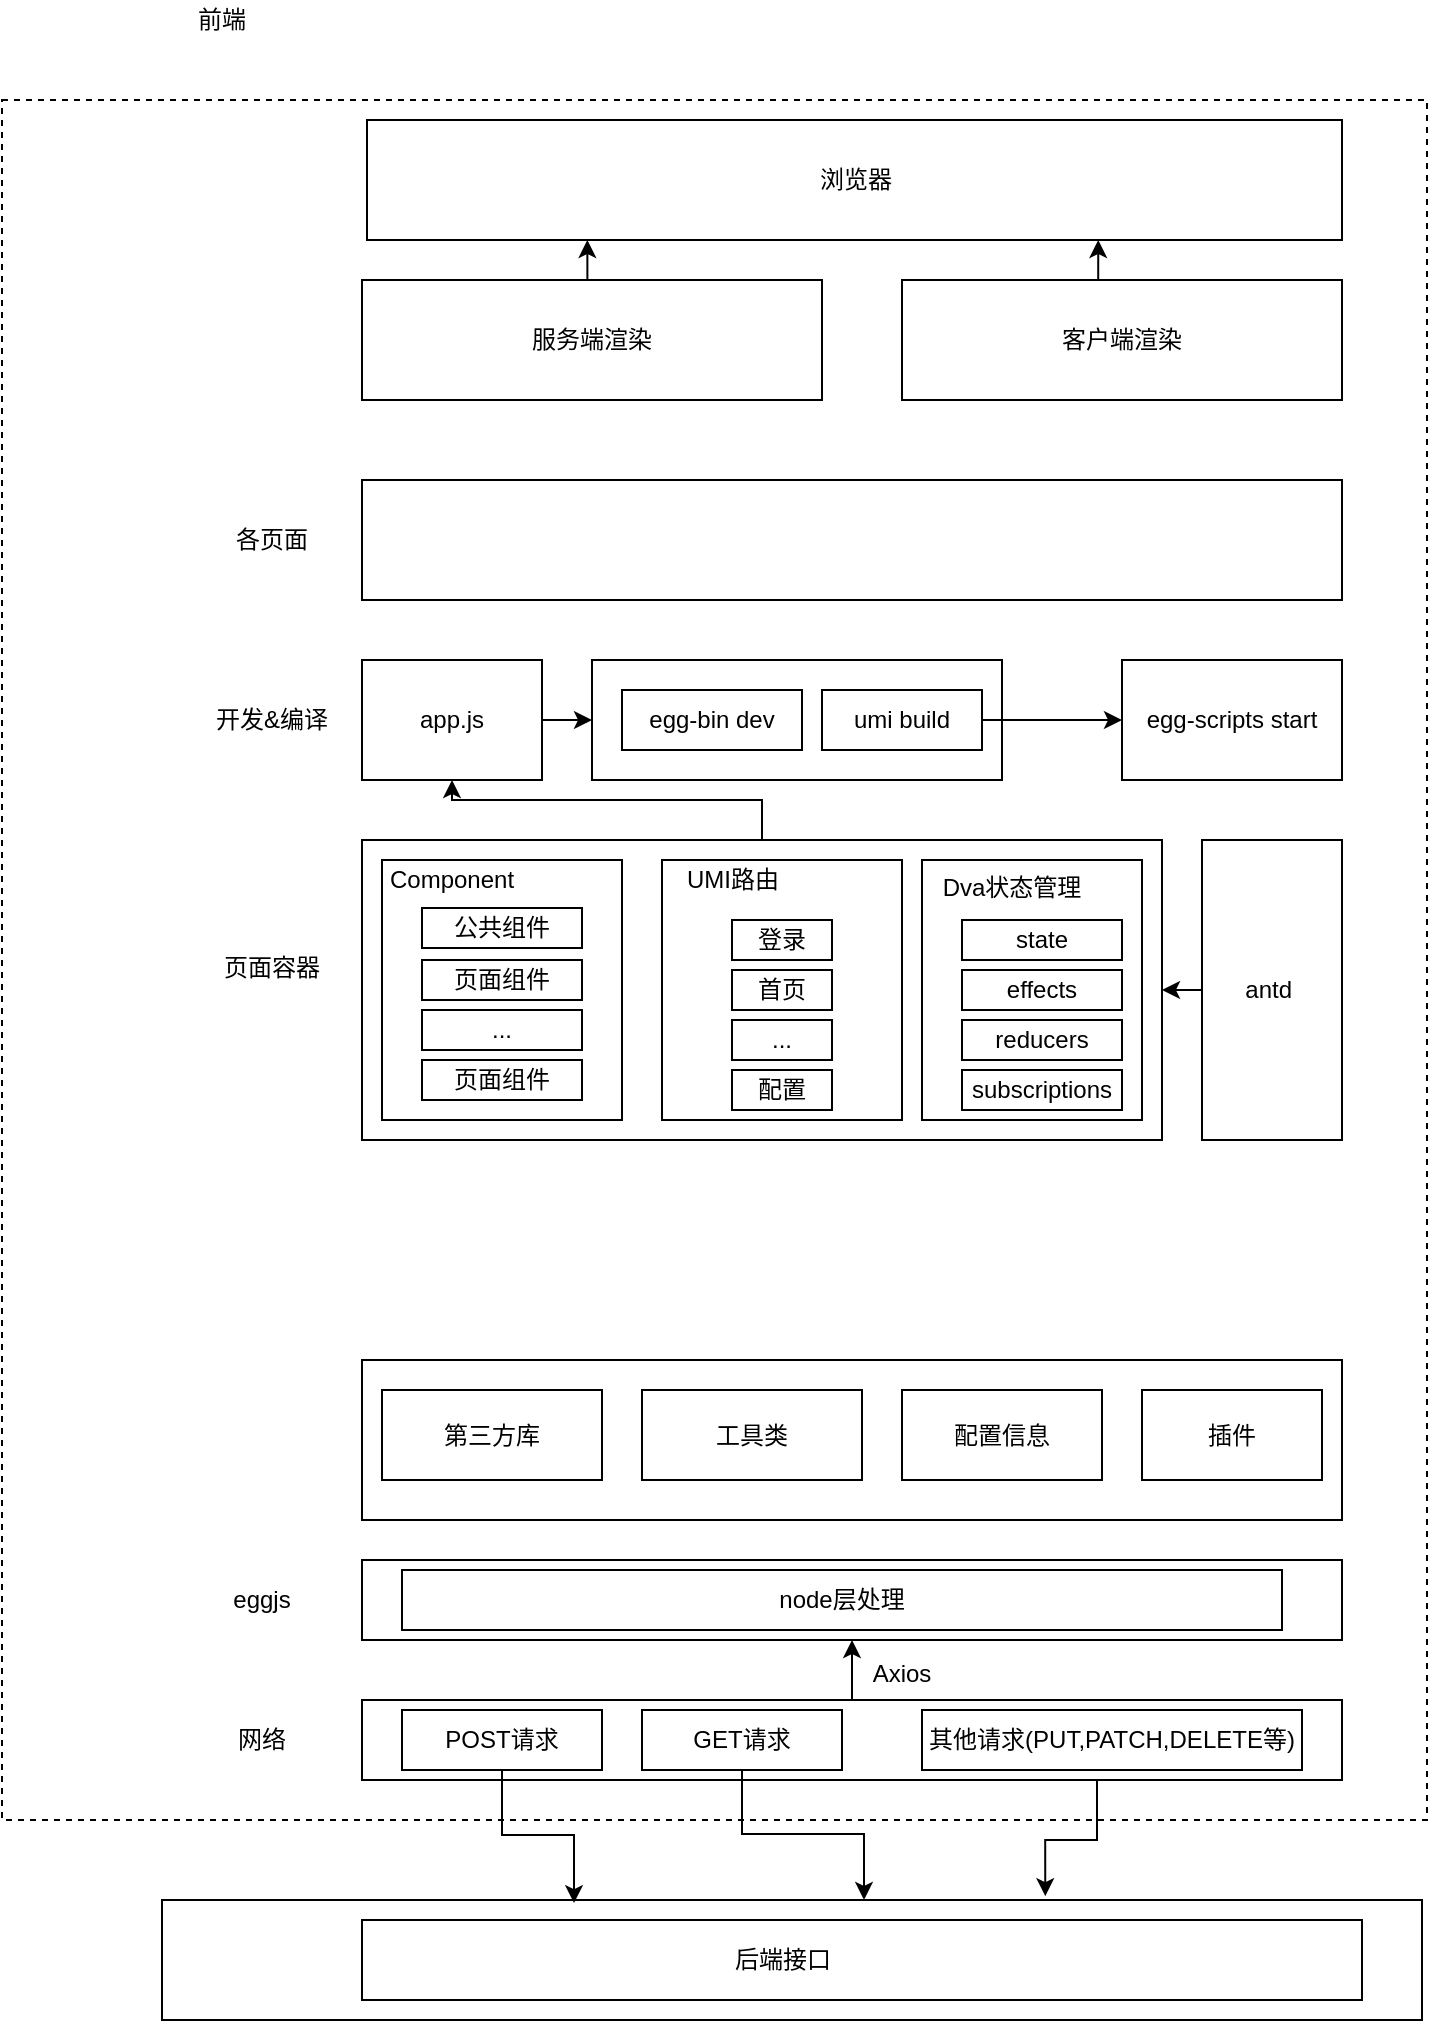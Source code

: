 <mxfile version="14.9.3" type="github">
  <diagram id="R5d1Z3BQt2HOlfXYR7gw" name="第 1 页">
    <mxGraphModel dx="868" dy="537" grid="1" gridSize="10" guides="1" tooltips="1" connect="1" arrows="1" fold="1" page="1" pageScale="1" pageWidth="827" pageHeight="1169" math="0" shadow="0">
      <root>
        <mxCell id="0" />
        <mxCell id="1" parent="0" />
        <mxCell id="-DP2T5iKThtB0EdcRXBg-2" value="" style="rounded=0;whiteSpace=wrap;html=1;dashed=1;" parent="1" vertex="1">
          <mxGeometry x="40" y="90" width="712.5" height="860" as="geometry" />
        </mxCell>
        <mxCell id="-DP2T5iKThtB0EdcRXBg-3" value="" style="rounded=0;whiteSpace=wrap;html=1;" parent="1" vertex="1">
          <mxGeometry x="120" y="990" width="630" height="60" as="geometry" />
        </mxCell>
        <mxCell id="-DP2T5iKThtB0EdcRXBg-4" value="" style="rounded=0;whiteSpace=wrap;html=1;" parent="1" vertex="1">
          <mxGeometry x="220" y="1000" width="500" height="40" as="geometry" />
        </mxCell>
        <mxCell id="-DP2T5iKThtB0EdcRXBg-5" value="后端接口" style="text;html=1;align=center;verticalAlign=middle;resizable=0;points=[];autosize=1;strokeColor=none;" parent="1" vertex="1">
          <mxGeometry x="400" y="1010" width="60" height="20" as="geometry" />
        </mxCell>
        <mxCell id="-DP2T5iKThtB0EdcRXBg-6" value="前端" style="text;html=1;strokeColor=none;fillColor=none;align=center;verticalAlign=middle;whiteSpace=wrap;rounded=0;" parent="1" vertex="1">
          <mxGeometry x="130" y="40" width="40" height="20" as="geometry" />
        </mxCell>
        <mxCell id="-DP2T5iKThtB0EdcRXBg-19" style="edgeStyle=orthogonalEdgeStyle;rounded=0;orthogonalLoop=1;jettySize=auto;html=1;exitX=0.75;exitY=1;exitDx=0;exitDy=0;entryX=0.701;entryY=-0.032;entryDx=0;entryDy=0;entryPerimeter=0;" parent="1" source="-DP2T5iKThtB0EdcRXBg-7" target="-DP2T5iKThtB0EdcRXBg-3" edge="1">
          <mxGeometry relative="1" as="geometry" />
        </mxCell>
        <mxCell id="-DP2T5iKThtB0EdcRXBg-23" style="edgeStyle=orthogonalEdgeStyle;rounded=0;orthogonalLoop=1;jettySize=auto;html=1;exitX=0.5;exitY=0;exitDx=0;exitDy=0;entryX=0.5;entryY=1;entryDx=0;entryDy=0;" parent="1" source="-DP2T5iKThtB0EdcRXBg-7" target="-DP2T5iKThtB0EdcRXBg-20" edge="1">
          <mxGeometry relative="1" as="geometry" />
        </mxCell>
        <mxCell id="-DP2T5iKThtB0EdcRXBg-7" value="" style="rounded=0;whiteSpace=wrap;html=1;" parent="1" vertex="1">
          <mxGeometry x="220" y="890" width="490" height="40" as="geometry" />
        </mxCell>
        <mxCell id="-DP2T5iKThtB0EdcRXBg-8" value="网络" style="text;html=1;strokeColor=none;fillColor=none;align=center;verticalAlign=middle;whiteSpace=wrap;rounded=0;" parent="1" vertex="1">
          <mxGeometry x="150" y="900" width="40" height="20" as="geometry" />
        </mxCell>
        <mxCell id="-DP2T5iKThtB0EdcRXBg-13" style="edgeStyle=orthogonalEdgeStyle;rounded=0;orthogonalLoop=1;jettySize=auto;html=1;exitX=0.5;exitY=1;exitDx=0;exitDy=0;entryX=0.327;entryY=0.026;entryDx=0;entryDy=0;entryPerimeter=0;" parent="1" source="-DP2T5iKThtB0EdcRXBg-11" target="-DP2T5iKThtB0EdcRXBg-3" edge="1">
          <mxGeometry relative="1" as="geometry" />
        </mxCell>
        <mxCell id="-DP2T5iKThtB0EdcRXBg-11" value="POST请求" style="rounded=0;whiteSpace=wrap;html=1;" parent="1" vertex="1">
          <mxGeometry x="240" y="895" width="100" height="30" as="geometry" />
        </mxCell>
        <mxCell id="-DP2T5iKThtB0EdcRXBg-14" style="edgeStyle=orthogonalEdgeStyle;rounded=0;orthogonalLoop=1;jettySize=auto;html=1;exitX=0.5;exitY=1;exitDx=0;exitDy=0;" parent="1" source="-DP2T5iKThtB0EdcRXBg-12" edge="1">
          <mxGeometry relative="1" as="geometry">
            <mxPoint x="471" y="990" as="targetPoint" />
            <Array as="points">
              <mxPoint x="410" y="957" />
              <mxPoint x="471" y="957" />
            </Array>
          </mxGeometry>
        </mxCell>
        <mxCell id="-DP2T5iKThtB0EdcRXBg-12" value="GET请求" style="rounded=0;whiteSpace=wrap;html=1;" parent="1" vertex="1">
          <mxGeometry x="360" y="895" width="100" height="30" as="geometry" />
        </mxCell>
        <mxCell id="-DP2T5iKThtB0EdcRXBg-18" value="其他请求(PUT,PATCH,DELETE等)" style="rounded=0;whiteSpace=wrap;html=1;" parent="1" vertex="1">
          <mxGeometry x="500" y="895" width="190" height="30" as="geometry" />
        </mxCell>
        <mxCell id="-DP2T5iKThtB0EdcRXBg-20" value="" style="rounded=0;whiteSpace=wrap;html=1;" parent="1" vertex="1">
          <mxGeometry x="220" y="820" width="490" height="40" as="geometry" />
        </mxCell>
        <mxCell id="-DP2T5iKThtB0EdcRXBg-21" value="eggjs" style="text;html=1;strokeColor=none;fillColor=none;align=center;verticalAlign=middle;whiteSpace=wrap;rounded=0;" parent="1" vertex="1">
          <mxGeometry x="150" y="830" width="40" height="20" as="geometry" />
        </mxCell>
        <mxCell id="-DP2T5iKThtB0EdcRXBg-24" value="Axios" style="text;html=1;strokeColor=none;fillColor=none;align=center;verticalAlign=middle;whiteSpace=wrap;rounded=0;" parent="1" vertex="1">
          <mxGeometry x="470" y="867" width="40" height="20" as="geometry" />
        </mxCell>
        <mxCell id="aG-Vg8CzqbAMqB_nOfVe-37" style="edgeStyle=orthogonalEdgeStyle;rounded=0;orthogonalLoop=1;jettySize=auto;html=1;exitX=0.5;exitY=0;exitDx=0;exitDy=0;entryX=0.5;entryY=1;entryDx=0;entryDy=0;" edge="1" parent="1" source="aG-Vg8CzqbAMqB_nOfVe-1" target="aG-Vg8CzqbAMqB_nOfVe-32">
          <mxGeometry relative="1" as="geometry" />
        </mxCell>
        <mxCell id="aG-Vg8CzqbAMqB_nOfVe-1" value="" style="rounded=0;whiteSpace=wrap;html=1;" vertex="1" parent="1">
          <mxGeometry x="220" y="460" width="400" height="150" as="geometry" />
        </mxCell>
        <mxCell id="aG-Vg8CzqbAMqB_nOfVe-4" style="edgeStyle=orthogonalEdgeStyle;rounded=0;orthogonalLoop=1;jettySize=auto;html=1;exitX=0;exitY=0.5;exitDx=0;exitDy=0;entryX=1;entryY=0.5;entryDx=0;entryDy=0;" edge="1" parent="1" source="aG-Vg8CzqbAMqB_nOfVe-2" target="aG-Vg8CzqbAMqB_nOfVe-1">
          <mxGeometry relative="1" as="geometry" />
        </mxCell>
        <mxCell id="aG-Vg8CzqbAMqB_nOfVe-2" value="antd&amp;nbsp;" style="rounded=0;whiteSpace=wrap;html=1;" vertex="1" parent="1">
          <mxGeometry x="640" y="460" width="70" height="150" as="geometry" />
        </mxCell>
        <mxCell id="aG-Vg8CzqbAMqB_nOfVe-5" value="" style="rounded=0;whiteSpace=wrap;html=1;" vertex="1" parent="1">
          <mxGeometry x="230" y="470" width="120" height="130" as="geometry" />
        </mxCell>
        <mxCell id="aG-Vg8CzqbAMqB_nOfVe-6" value="Component" style="text;html=1;strokeColor=none;fillColor=none;align=center;verticalAlign=middle;whiteSpace=wrap;rounded=0;" vertex="1" parent="1">
          <mxGeometry x="240" y="470" width="50" height="20" as="geometry" />
        </mxCell>
        <mxCell id="aG-Vg8CzqbAMqB_nOfVe-8" value="" style="rounded=0;whiteSpace=wrap;html=1;" vertex="1" parent="1">
          <mxGeometry x="370" y="470" width="120" height="130" as="geometry" />
        </mxCell>
        <mxCell id="aG-Vg8CzqbAMqB_nOfVe-10" value="UMI路由" style="text;html=1;align=center;verticalAlign=middle;resizable=0;points=[];autosize=1;strokeColor=none;" vertex="1" parent="1">
          <mxGeometry x="375" y="470" width="60" height="20" as="geometry" />
        </mxCell>
        <mxCell id="aG-Vg8CzqbAMqB_nOfVe-11" value="登录" style="rounded=0;whiteSpace=wrap;html=1;" vertex="1" parent="1">
          <mxGeometry x="405" y="500" width="50" height="20" as="geometry" />
        </mxCell>
        <mxCell id="aG-Vg8CzqbAMqB_nOfVe-12" value="首页" style="rounded=0;whiteSpace=wrap;html=1;" vertex="1" parent="1">
          <mxGeometry x="405" y="525" width="50" height="20" as="geometry" />
        </mxCell>
        <mxCell id="aG-Vg8CzqbAMqB_nOfVe-17" value="..." style="rounded=0;whiteSpace=wrap;html=1;" vertex="1" parent="1">
          <mxGeometry x="405" y="550" width="50" height="20" as="geometry" />
        </mxCell>
        <mxCell id="aG-Vg8CzqbAMqB_nOfVe-19" value="配置" style="rounded=0;whiteSpace=wrap;html=1;" vertex="1" parent="1">
          <mxGeometry x="405" y="575" width="50" height="20" as="geometry" />
        </mxCell>
        <mxCell id="aG-Vg8CzqbAMqB_nOfVe-20" value="公共组件" style="rounded=0;whiteSpace=wrap;html=1;" vertex="1" parent="1">
          <mxGeometry x="250" y="494" width="80" height="20" as="geometry" />
        </mxCell>
        <mxCell id="aG-Vg8CzqbAMqB_nOfVe-21" value="页面组件" style="rounded=0;whiteSpace=wrap;html=1;" vertex="1" parent="1">
          <mxGeometry x="250" y="520" width="80" height="20" as="geometry" />
        </mxCell>
        <mxCell id="aG-Vg8CzqbAMqB_nOfVe-22" value="页面组件" style="rounded=0;whiteSpace=wrap;html=1;" vertex="1" parent="1">
          <mxGeometry x="250" y="570" width="80" height="20" as="geometry" />
        </mxCell>
        <mxCell id="aG-Vg8CzqbAMqB_nOfVe-23" value="..." style="rounded=0;whiteSpace=wrap;html=1;" vertex="1" parent="1">
          <mxGeometry x="250" y="545" width="80" height="20" as="geometry" />
        </mxCell>
        <mxCell id="aG-Vg8CzqbAMqB_nOfVe-24" value="" style="rounded=0;whiteSpace=wrap;html=1;" vertex="1" parent="1">
          <mxGeometry x="500" y="470" width="110" height="130" as="geometry" />
        </mxCell>
        <mxCell id="aG-Vg8CzqbAMqB_nOfVe-25" value="Dva状态管理" style="text;html=1;strokeColor=none;fillColor=none;align=center;verticalAlign=middle;whiteSpace=wrap;rounded=0;" vertex="1" parent="1">
          <mxGeometry x="500" y="474" width="90" height="20" as="geometry" />
        </mxCell>
        <mxCell id="aG-Vg8CzqbAMqB_nOfVe-26" value="state" style="rounded=0;whiteSpace=wrap;html=1;" vertex="1" parent="1">
          <mxGeometry x="520" y="500" width="80" height="20" as="geometry" />
        </mxCell>
        <mxCell id="aG-Vg8CzqbAMqB_nOfVe-27" value="effects" style="rounded=0;whiteSpace=wrap;html=1;" vertex="1" parent="1">
          <mxGeometry x="520" y="525" width="80" height="20" as="geometry" />
        </mxCell>
        <mxCell id="aG-Vg8CzqbAMqB_nOfVe-28" value="reducers" style="rounded=0;whiteSpace=wrap;html=1;" vertex="1" parent="1">
          <mxGeometry x="520" y="550" width="80" height="20" as="geometry" />
        </mxCell>
        <mxCell id="aG-Vg8CzqbAMqB_nOfVe-29" value="subscriptions" style="rounded=0;whiteSpace=wrap;html=1;" vertex="1" parent="1">
          <mxGeometry x="520" y="575" width="80" height="20" as="geometry" />
        </mxCell>
        <mxCell id="aG-Vg8CzqbAMqB_nOfVe-30" value="页面容器" style="text;html=1;strokeColor=none;fillColor=none;align=center;verticalAlign=middle;whiteSpace=wrap;rounded=0;" vertex="1" parent="1">
          <mxGeometry x="150" y="514" width="50" height="20" as="geometry" />
        </mxCell>
        <mxCell id="aG-Vg8CzqbAMqB_nOfVe-31" value="node层处理" style="rounded=0;whiteSpace=wrap;html=1;" vertex="1" parent="1">
          <mxGeometry x="240" y="825" width="440" height="30" as="geometry" />
        </mxCell>
        <mxCell id="aG-Vg8CzqbAMqB_nOfVe-38" style="edgeStyle=orthogonalEdgeStyle;rounded=0;orthogonalLoop=1;jettySize=auto;html=1;exitX=1;exitY=0.5;exitDx=0;exitDy=0;entryX=0;entryY=0.5;entryDx=0;entryDy=0;" edge="1" parent="1" source="aG-Vg8CzqbAMqB_nOfVe-32" target="aG-Vg8CzqbAMqB_nOfVe-33">
          <mxGeometry relative="1" as="geometry" />
        </mxCell>
        <mxCell id="aG-Vg8CzqbAMqB_nOfVe-32" value="app.js" style="rounded=0;whiteSpace=wrap;html=1;" vertex="1" parent="1">
          <mxGeometry x="220" y="370" width="90" height="60" as="geometry" />
        </mxCell>
        <mxCell id="aG-Vg8CzqbAMqB_nOfVe-33" value="" style="rounded=0;whiteSpace=wrap;html=1;" vertex="1" parent="1">
          <mxGeometry x="335" y="370" width="205" height="60" as="geometry" />
        </mxCell>
        <mxCell id="aG-Vg8CzqbAMqB_nOfVe-34" value="egg-bin dev" style="rounded=0;whiteSpace=wrap;html=1;" vertex="1" parent="1">
          <mxGeometry x="350" y="385" width="90" height="30" as="geometry" />
        </mxCell>
        <mxCell id="aG-Vg8CzqbAMqB_nOfVe-44" style="edgeStyle=orthogonalEdgeStyle;rounded=0;orthogonalLoop=1;jettySize=auto;html=1;exitX=1;exitY=0.5;exitDx=0;exitDy=0;entryX=0;entryY=0.5;entryDx=0;entryDy=0;" edge="1" parent="1" source="aG-Vg8CzqbAMqB_nOfVe-35" target="aG-Vg8CzqbAMqB_nOfVe-39">
          <mxGeometry relative="1" as="geometry" />
        </mxCell>
        <mxCell id="aG-Vg8CzqbAMqB_nOfVe-35" value="umi build" style="rounded=0;whiteSpace=wrap;html=1;" vertex="1" parent="1">
          <mxGeometry x="450" y="385" width="80" height="30" as="geometry" />
        </mxCell>
        <mxCell id="aG-Vg8CzqbAMqB_nOfVe-39" value="egg-scripts start" style="rounded=0;whiteSpace=wrap;html=1;" vertex="1" parent="1">
          <mxGeometry x="600" y="370" width="110" height="60" as="geometry" />
        </mxCell>
        <mxCell id="aG-Vg8CzqbAMqB_nOfVe-41" value="" style="rounded=0;whiteSpace=wrap;html=1;" vertex="1" parent="1">
          <mxGeometry x="220" y="280" width="490" height="60" as="geometry" />
        </mxCell>
        <mxCell id="aG-Vg8CzqbAMqB_nOfVe-45" value="开发&amp;amp;编译" style="text;html=1;strokeColor=none;fillColor=none;align=center;verticalAlign=middle;whiteSpace=wrap;rounded=0;" vertex="1" parent="1">
          <mxGeometry x="140" y="390" width="70" height="20" as="geometry" />
        </mxCell>
        <mxCell id="aG-Vg8CzqbAMqB_nOfVe-47" value="各页面" style="text;html=1;strokeColor=none;fillColor=none;align=center;verticalAlign=middle;whiteSpace=wrap;rounded=0;" vertex="1" parent="1">
          <mxGeometry x="140" y="300" width="70" height="20" as="geometry" />
        </mxCell>
        <mxCell id="aG-Vg8CzqbAMqB_nOfVe-52" style="edgeStyle=orthogonalEdgeStyle;rounded=0;orthogonalLoop=1;jettySize=auto;html=1;exitX=0.5;exitY=0;exitDx=0;exitDy=0;entryX=0.226;entryY=1;entryDx=0;entryDy=0;entryPerimeter=0;" edge="1" parent="1" source="aG-Vg8CzqbAMqB_nOfVe-48" target="aG-Vg8CzqbAMqB_nOfVe-51">
          <mxGeometry relative="1" as="geometry" />
        </mxCell>
        <mxCell id="aG-Vg8CzqbAMqB_nOfVe-48" value="服务端渲染" style="rounded=0;whiteSpace=wrap;html=1;" vertex="1" parent="1">
          <mxGeometry x="220" y="180" width="230" height="60" as="geometry" />
        </mxCell>
        <mxCell id="aG-Vg8CzqbAMqB_nOfVe-53" style="edgeStyle=orthogonalEdgeStyle;rounded=0;orthogonalLoop=1;jettySize=auto;html=1;exitX=0.5;exitY=0;exitDx=0;exitDy=0;entryX=0.75;entryY=1;entryDx=0;entryDy=0;" edge="1" parent="1" source="aG-Vg8CzqbAMqB_nOfVe-50" target="aG-Vg8CzqbAMqB_nOfVe-51">
          <mxGeometry relative="1" as="geometry" />
        </mxCell>
        <mxCell id="aG-Vg8CzqbAMqB_nOfVe-50" value="客户端渲染" style="rounded=0;whiteSpace=wrap;html=1;" vertex="1" parent="1">
          <mxGeometry x="490" y="180" width="220" height="60" as="geometry" />
        </mxCell>
        <mxCell id="aG-Vg8CzqbAMqB_nOfVe-51" value="浏览器" style="rounded=0;whiteSpace=wrap;html=1;" vertex="1" parent="1">
          <mxGeometry x="222.5" y="100" width="487.5" height="60" as="geometry" />
        </mxCell>
        <mxCell id="aG-Vg8CzqbAMqB_nOfVe-54" value="" style="rounded=0;whiteSpace=wrap;html=1;" vertex="1" parent="1">
          <mxGeometry x="220" y="720" width="490" height="80" as="geometry" />
        </mxCell>
        <mxCell id="aG-Vg8CzqbAMqB_nOfVe-55" value="配置信息" style="rounded=0;whiteSpace=wrap;html=1;" vertex="1" parent="1">
          <mxGeometry x="490" y="735" width="100" height="45" as="geometry" />
        </mxCell>
        <mxCell id="aG-Vg8CzqbAMqB_nOfVe-56" value="第三方库" style="rounded=0;whiteSpace=wrap;html=1;" vertex="1" parent="1">
          <mxGeometry x="230" y="735" width="110" height="45" as="geometry" />
        </mxCell>
        <mxCell id="aG-Vg8CzqbAMqB_nOfVe-57" value="工具类" style="rounded=0;whiteSpace=wrap;html=1;" vertex="1" parent="1">
          <mxGeometry x="360" y="735" width="110" height="45" as="geometry" />
        </mxCell>
        <mxCell id="aG-Vg8CzqbAMqB_nOfVe-58" value="插件" style="rounded=0;whiteSpace=wrap;html=1;" vertex="1" parent="1">
          <mxGeometry x="610" y="735" width="90" height="45" as="geometry" />
        </mxCell>
      </root>
    </mxGraphModel>
  </diagram>
</mxfile>
